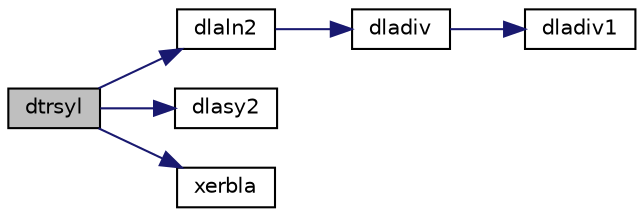 digraph "dtrsyl"
{
 // LATEX_PDF_SIZE
  edge [fontname="Helvetica",fontsize="10",labelfontname="Helvetica",labelfontsize="10"];
  node [fontname="Helvetica",fontsize="10",shape=record];
  rankdir="LR";
  Node1 [label="dtrsyl",height=0.2,width=0.4,color="black", fillcolor="grey75", style="filled", fontcolor="black",tooltip="DTRSYL"];
  Node1 -> Node2 [color="midnightblue",fontsize="10",style="solid",fontname="Helvetica"];
  Node2 [label="dlaln2",height=0.2,width=0.4,color="black", fillcolor="white", style="filled",URL="$dlaln2_8f.html#ad0418b909a2871d01b8d43c24f0f207b",tooltip="DLALN2 solves a 1-by-1 or 2-by-2 linear system of equations of the specified form."];
  Node2 -> Node3 [color="midnightblue",fontsize="10",style="solid",fontname="Helvetica"];
  Node3 [label="dladiv",height=0.2,width=0.4,color="black", fillcolor="white", style="filled",URL="$dladiv_8f.html#ad1c0279ec29e8ac222f1e319f4144fcb",tooltip="DLADIV performs complex division in real arithmetic, avoiding unnecessary overflow."];
  Node3 -> Node4 [color="midnightblue",fontsize="10",style="solid",fontname="Helvetica"];
  Node4 [label="dladiv1",height=0.2,width=0.4,color="black", fillcolor="white", style="filled",URL="$dladiv_8f.html#a690ca51f259260f1c838fcf2d550540d",tooltip=" "];
  Node1 -> Node5 [color="midnightblue",fontsize="10",style="solid",fontname="Helvetica"];
  Node5 [label="dlasy2",height=0.2,width=0.4,color="black", fillcolor="white", style="filled",URL="$dlasy2_8f.html#af104dd54134c1a4ddb0d573ff9fe6d06",tooltip="DLASY2 solves the Sylvester matrix equation where the matrices are of order 1 or 2."];
  Node1 -> Node6 [color="midnightblue",fontsize="10",style="solid",fontname="Helvetica"];
  Node6 [label="xerbla",height=0.2,width=0.4,color="black", fillcolor="white", style="filled",URL="$xerbla_8f.html#a377ee61015baf8dea7770b3a404b1c07",tooltip="XERBLA"];
}
